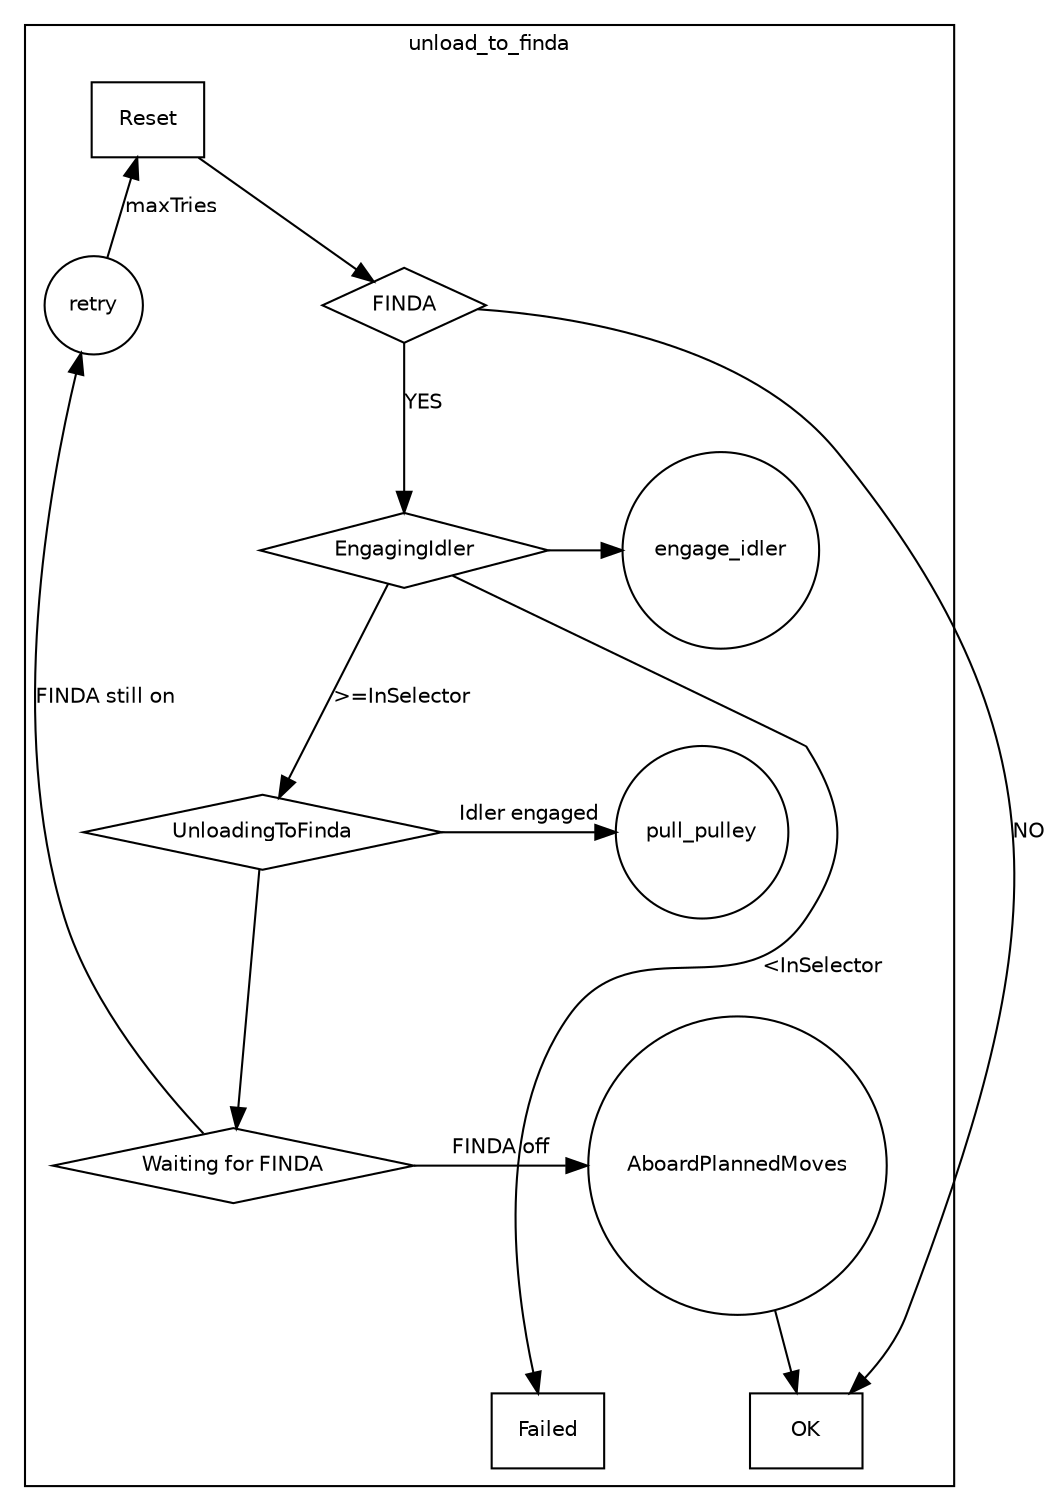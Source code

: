digraph architecture {
    graph [fontname=Helvetica, fontsize=10];
    node [shape=record, fontname=Helvetica, fontsize=10];
    edge [fontname=Helvetica, fontsize=10];
    compound=true;
    subgraph cluster_unload_to_finda { label="unload_to_finda"
         Reset;
         retry [shape=circle];
         finda_state [ shape=diamond, label="FINDA"];
         engage_idler [shape=circle];
         EngagingIdler [ shape=diamond];
         UnloadingToFinda [shape=diamond];
         pull_pulley [shape=circle];
         WaitingForFINDA [ shape=diamond, label="Waiting for FINDA"];
         AboardPlannedMoves [shape=circle];
         OK;
         Failed;
         {rank = same; finda_state; retry;}
         {rank = same; engage_idler; EngagingIdler;}
         {rank = same; pull_pulley; UnloadingToFinda;}
         {rank = same; WaitingForFINDA; AboardPlannedMoves;}
         {rank = same; OK; Failed;}
    }
    Reset -> finda_state;
    finda_state -> OK [label="NO"];
    finda_state -> EngagingIdler [label="YES"];
    EngagingIdler -> engage_idler;
    EngagingIdler -> UnloadingToFinda [label=">=InSelector"];
    EngagingIdler -> Failed [label="<InSelector"];
    UnloadingToFinda -> pull_pulley [label="Idler engaged"];
    UnloadingToFinda -> WaitingForFINDA;
    WaitingForFINDA -> AboardPlannedMoves [label="FINDA off"];
    AboardPlannedMoves -> OK;
    WaitingForFINDA -> retry [label="FINDA still on"];
    retry -> Reset [label="maxTries"];
}
